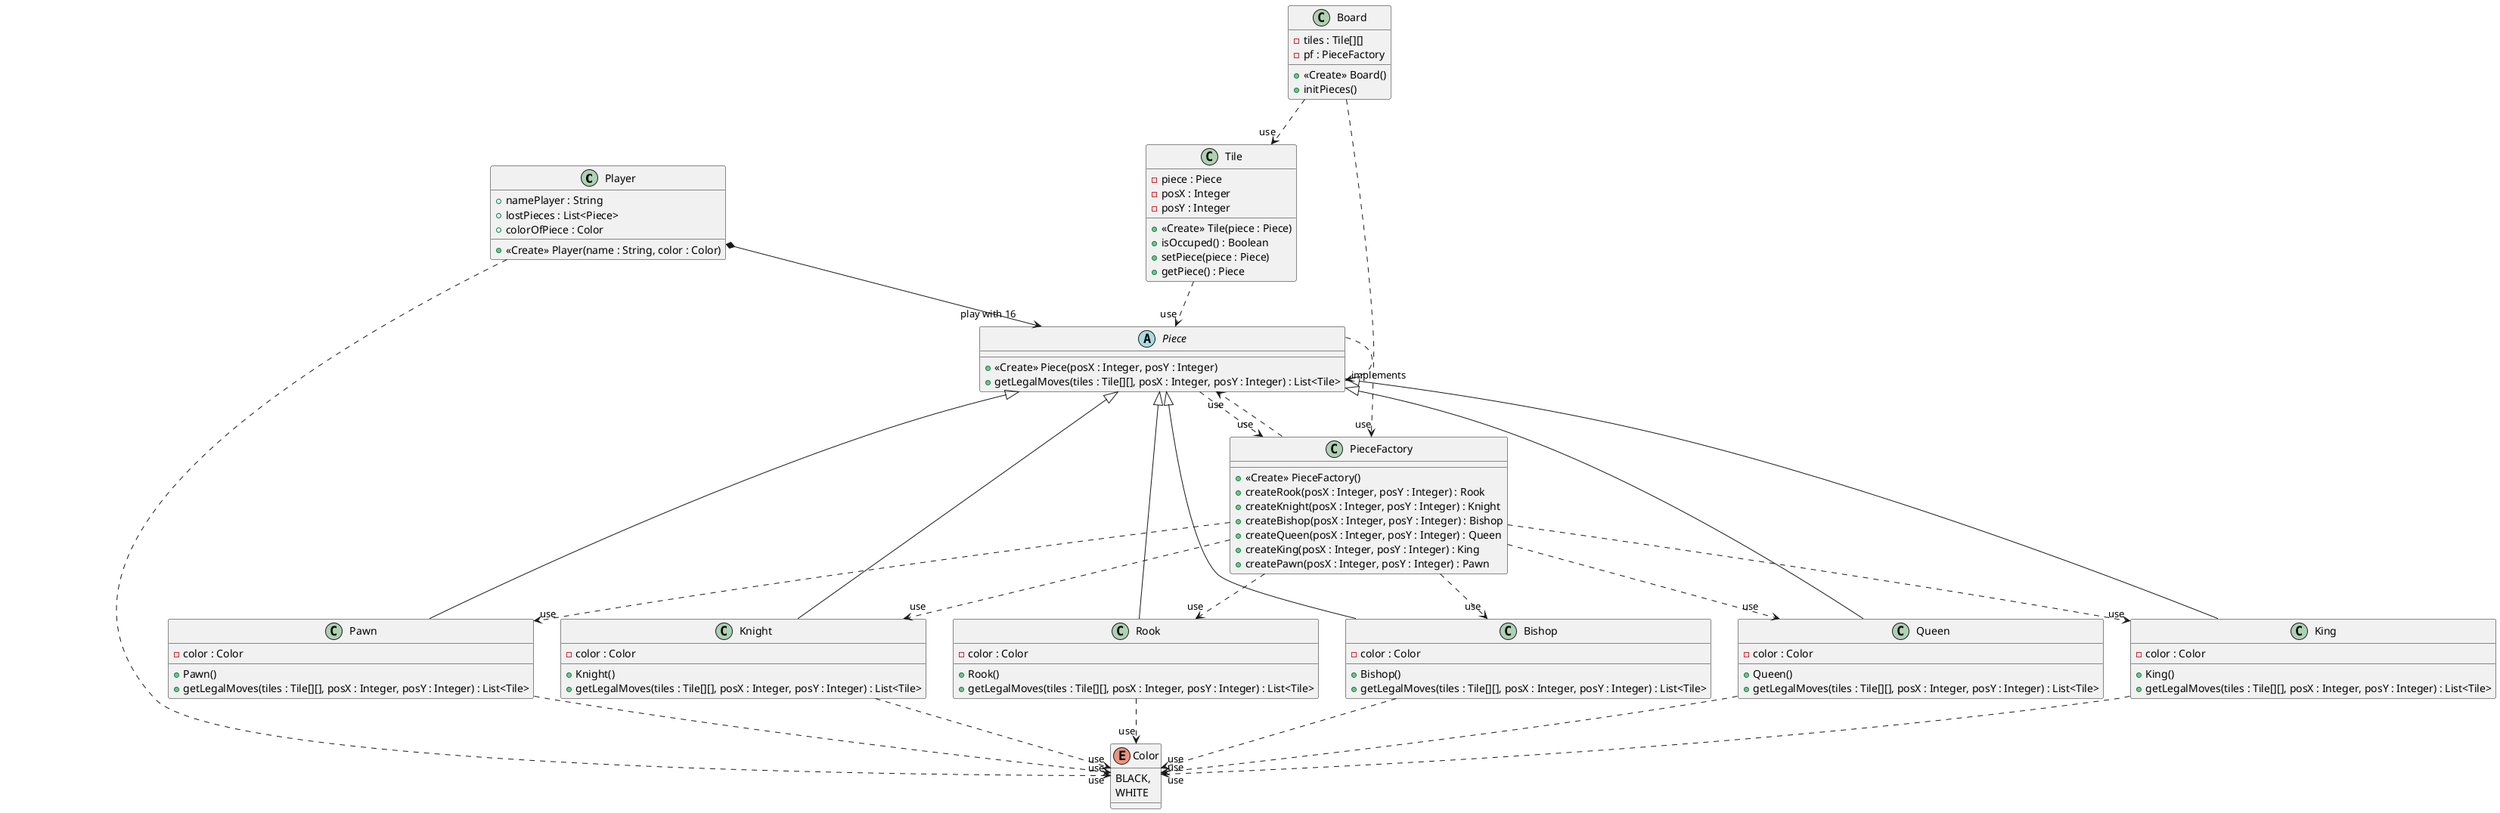 @startuml
'https://plantuml.com/class-diagram

class Player {
    + namePlayer : String
    + lostPieces : List<Piece>
    + colorOfPiece : Color
    + <<Create>> Player(name : String, color : Color)
}


abstract class Piece
{
    + <<Create>> Piece(posX : Integer, posY : Integer)
    + getLegalMoves(tiles : Tile[][], posX : Integer, posY : Integer) : List<Tile>
}

class PieceFactory
{
    + <<Create>> PieceFactory()
    + createRook(posX : Integer, posY : Integer) : Rook
    + createKnight(posX : Integer, posY : Integer) : Knight
    + createBishop(posX : Integer, posY : Integer) : Bishop
    + createQueen(posX : Integer, posY : Integer) : Queen
    + createKing(posX : Integer, posY : Integer) : King
    + createPawn(posX : Integer, posY : Integer) : Pawn
}

class Tile
{
    - piece : Piece
    - posX : Integer
    - posY : Integer
    + <<Create>> Tile(piece : Piece)
    + isOccuped() : Boolean
    + setPiece(piece : Piece)
    + getPiece() : Piece
}

class Board
{
    - tiles : Tile[][]
    - pf : PieceFactory
    + <<Create>> Board()
    + initPieces()
}

class Rook
{
   - color : Color
   + Rook()
   + getLegalMoves(tiles : Tile[][], posX : Integer, posY : Integer) : List<Tile>
}

class Knight
{
    - color : Color
    + Knight()
     + getLegalMoves(tiles : Tile[][], posX : Integer, posY : Integer) : List<Tile>
}

class Bishop
{
    - color : Color
    + Bishop()
     + getLegalMoves(tiles : Tile[][], posX : Integer, posY : Integer) : List<Tile>
}

class Queen
{
    - color : Color
    + Queen()
     + getLegalMoves(tiles : Tile[][], posX : Integer, posY : Integer) : List<Tile>
}

class King
{
    - color : Color
    + King()
     + getLegalMoves(tiles : Tile[][], posX : Integer, posY : Integer) : List<Tile>
}

class Pawn
{
    - color : Color
    + Pawn()
     + getLegalMoves(tiles : Tile[][], posX : Integer, posY : Integer) : List<Tile>
}

Enum Color
{
    BLACK,
    WHITE
}

Piece -.> "implements" Piece
Piece -.> "use" PieceFactory
PieceFactory -.> "use" Piece
PieceFactory -.> "use" Rook
PieceFactory -.> "use" Knight
PieceFactory -.> "use" Bishop
PieceFactory -.> "use" Queen
PieceFactory -.> "use" King
PieceFactory -.> "use" Pawn

Rook --|> Piece
Knight --|> Piece
Bishop --|> Piece
Queen --|> Piece
King --|> Piece
Pawn --|> Piece

Rook -.> "use" Color
Knight -.> "use" Color
Bishop -.> "use" Color
Queen -.> "use"  Color
King -.> "use" Color
Pawn -.> "use"  Color
Player -.> "use" Color

Board -.> "use" Tile
Board -.> "use" PieceFactory

Tile -.> "use" Piece

Player *--> "play with 16" Piece


@enduml
